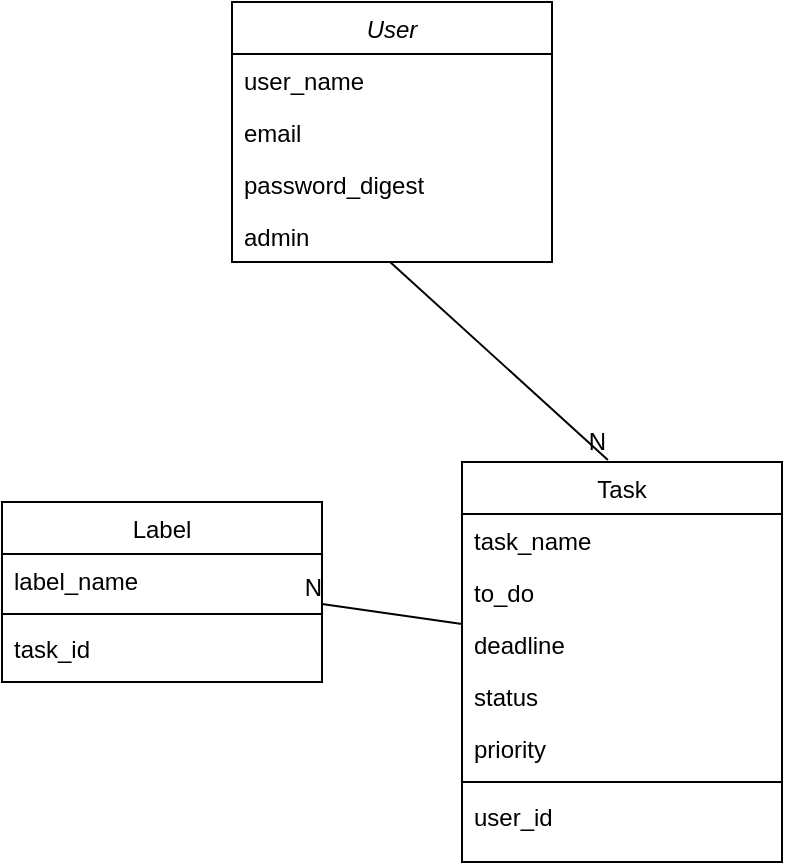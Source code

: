 <mxfile>
    <diagram id="KimrqWzTmVRLHouXXs7H" name="Page-1">
        <mxGraphModel dx="1140" dy="680" grid="1" gridSize="10" guides="1" tooltips="1" connect="1" arrows="1" fold="1" page="1" pageScale="1" pageWidth="827" pageHeight="1169" math="0" shadow="0">
            <root>
                <mxCell id="0"/>
                <mxCell id="1" parent="0"/>
                <mxCell id="2" value="User" style="swimlane;fontStyle=2;align=center;verticalAlign=top;childLayout=stackLayout;horizontal=1;startSize=26;horizontalStack=0;resizeParent=1;resizeLast=0;collapsible=1;marginBottom=0;rounded=0;shadow=0;strokeWidth=1;" vertex="1" parent="1">
                    <mxGeometry x="334" y="110" width="160" height="130" as="geometry">
                        <mxRectangle x="230" y="140" width="160" height="26" as="alternateBounds"/>
                    </mxGeometry>
                </mxCell>
                <mxCell id="3" value="user_name" style="text;align=left;verticalAlign=top;spacingLeft=4;spacingRight=4;overflow=hidden;rotatable=0;points=[[0,0.5],[1,0.5]];portConstraint=eastwest;" vertex="1" parent="2">
                    <mxGeometry y="26" width="160" height="26" as="geometry"/>
                </mxCell>
                <mxCell id="4" value="email" style="text;align=left;verticalAlign=top;spacingLeft=4;spacingRight=4;overflow=hidden;rotatable=0;points=[[0,0.5],[1,0.5]];portConstraint=eastwest;rounded=0;shadow=0;html=0;" vertex="1" parent="2">
                    <mxGeometry y="52" width="160" height="26" as="geometry"/>
                </mxCell>
                <mxCell id="5" value="password_digest" style="text;align=left;verticalAlign=top;spacingLeft=4;spacingRight=4;overflow=hidden;rotatable=0;points=[[0,0.5],[1,0.5]];portConstraint=eastwest;rounded=0;shadow=0;html=0;" vertex="1" parent="2">
                    <mxGeometry y="78" width="160" height="26" as="geometry"/>
                </mxCell>
                <mxCell id="56" value="admin" style="text;align=left;verticalAlign=top;spacingLeft=4;spacingRight=4;overflow=hidden;rotatable=0;points=[[0,0.5],[1,0.5]];portConstraint=eastwest;rounded=0;shadow=0;html=0;" vertex="1" parent="2">
                    <mxGeometry y="104" width="160" height="26" as="geometry"/>
                </mxCell>
                <mxCell id="8" value="Label" style="swimlane;fontStyle=0;align=center;verticalAlign=top;childLayout=stackLayout;horizontal=1;startSize=26;horizontalStack=0;resizeParent=1;resizeLast=0;collapsible=1;marginBottom=0;rounded=0;shadow=0;strokeWidth=1;" vertex="1" parent="1">
                    <mxGeometry x="219" y="360" width="160" height="90" as="geometry">
                        <mxRectangle x="130" y="380" width="160" height="26" as="alternateBounds"/>
                    </mxGeometry>
                </mxCell>
                <mxCell id="9" value="label_name" style="text;align=left;verticalAlign=top;spacingLeft=4;spacingRight=4;overflow=hidden;rotatable=0;points=[[0,0.5],[1,0.5]];portConstraint=eastwest;" vertex="1" parent="8">
                    <mxGeometry y="26" width="160" height="26" as="geometry"/>
                </mxCell>
                <mxCell id="11" value="" style="line;html=1;strokeWidth=1;align=left;verticalAlign=middle;spacingTop=-1;spacingLeft=3;spacingRight=3;rotatable=0;labelPosition=right;points=[];portConstraint=eastwest;" vertex="1" parent="8">
                    <mxGeometry y="52" width="160" height="8" as="geometry"/>
                </mxCell>
                <mxCell id="12" value="task_id" style="text;align=left;verticalAlign=top;spacingLeft=4;spacingRight=4;overflow=hidden;rotatable=0;points=[[0,0.5],[1,0.5]];portConstraint=eastwest;fontStyle=0;" vertex="1" parent="8">
                    <mxGeometry y="60" width="160" height="26" as="geometry"/>
                </mxCell>
                <mxCell id="19" value="Task" style="swimlane;fontStyle=0;align=center;verticalAlign=top;childLayout=stackLayout;horizontal=1;startSize=26;horizontalStack=0;resizeParent=1;resizeLast=0;collapsible=1;marginBottom=0;rounded=0;shadow=0;strokeWidth=1;" vertex="1" parent="1">
                    <mxGeometry x="449" y="340" width="160" height="200" as="geometry">
                        <mxRectangle x="550" y="140" width="160" height="26" as="alternateBounds"/>
                    </mxGeometry>
                </mxCell>
                <mxCell id="20" value="task_name" style="text;align=left;verticalAlign=top;spacingLeft=4;spacingRight=4;overflow=hidden;rotatable=0;points=[[0,0.5],[1,0.5]];portConstraint=eastwest;" vertex="1" parent="19">
                    <mxGeometry y="26" width="160" height="26" as="geometry"/>
                </mxCell>
                <mxCell id="21" value="to_do" style="text;align=left;verticalAlign=top;spacingLeft=4;spacingRight=4;overflow=hidden;rotatable=0;points=[[0,0.5],[1,0.5]];portConstraint=eastwest;rounded=0;shadow=0;html=0;" vertex="1" parent="19">
                    <mxGeometry y="52" width="160" height="26" as="geometry"/>
                </mxCell>
                <mxCell id="22" value="deadline" style="text;align=left;verticalAlign=top;spacingLeft=4;spacingRight=4;overflow=hidden;rotatable=0;points=[[0,0.5],[1,0.5]];portConstraint=eastwest;rounded=0;shadow=0;html=0;" vertex="1" parent="19">
                    <mxGeometry y="78" width="160" height="26" as="geometry"/>
                </mxCell>
                <mxCell id="24" value="status" style="text;align=left;verticalAlign=top;spacingLeft=4;spacingRight=4;overflow=hidden;rotatable=0;points=[[0,0.5],[1,0.5]];portConstraint=eastwest;rounded=0;shadow=0;html=0;" vertex="1" parent="19">
                    <mxGeometry y="104" width="160" height="26" as="geometry"/>
                </mxCell>
                <mxCell id="23" value="priority" style="text;align=left;verticalAlign=top;spacingLeft=4;spacingRight=4;overflow=hidden;rotatable=0;points=[[0,0.5],[1,0.5]];portConstraint=eastwest;rounded=0;shadow=0;html=0;" vertex="1" parent="19">
                    <mxGeometry y="130" width="160" height="26" as="geometry"/>
                </mxCell>
                <mxCell id="25" value="" style="line;html=1;strokeWidth=1;align=left;verticalAlign=middle;spacingTop=-1;spacingLeft=3;spacingRight=3;rotatable=0;labelPosition=right;points=[];portConstraint=eastwest;" vertex="1" parent="19">
                    <mxGeometry y="156" width="160" height="8" as="geometry"/>
                </mxCell>
                <mxCell id="26" value="user_id" style="text;align=left;verticalAlign=top;spacingLeft=4;spacingRight=4;overflow=hidden;rotatable=0;points=[[0,0.5],[1,0.5]];portConstraint=eastwest;" vertex="1" parent="19">
                    <mxGeometry y="164" width="160" height="26" as="geometry"/>
                </mxCell>
                <mxCell id="50" value="" style="endArrow=none;html=1;rounded=0;entryX=0.456;entryY=-0.005;entryDx=0;entryDy=0;entryPerimeter=0;exitX=0.494;exitY=1;exitDx=0;exitDy=0;exitPerimeter=0;" edge="1" parent="1" source="56" target="19">
                    <mxGeometry relative="1" as="geometry">
                        <mxPoint x="440" y="263" as="sourcePoint"/>
                        <mxPoint x="528.5" y="350" as="targetPoint"/>
                        <Array as="points"/>
                    </mxGeometry>
                </mxCell>
                <mxCell id="51" value="N" style="resizable=0;html=1;align=right;verticalAlign=bottom;" connectable="0" vertex="1" parent="50">
                    <mxGeometry x="1" relative="1" as="geometry"/>
                </mxCell>
                <mxCell id="54" value="" style="endArrow=none;html=1;rounded=0;entryX=1;entryY=0.962;entryDx=0;entryDy=0;entryPerimeter=0;exitX=0;exitY=0.115;exitDx=0;exitDy=0;exitPerimeter=0;" edge="1" parent="1" source="22" target="9">
                    <mxGeometry relative="1" as="geometry">
                        <mxPoint x="420" y="431" as="sourcePoint"/>
                        <mxPoint x="380" y="430" as="targetPoint"/>
                        <Array as="points"/>
                    </mxGeometry>
                </mxCell>
                <mxCell id="55" value="N" style="resizable=0;html=1;align=right;verticalAlign=bottom;" connectable="0" vertex="1" parent="54">
                    <mxGeometry x="1" relative="1" as="geometry"/>
                </mxCell>
            </root>
        </mxGraphModel>
    </diagram>
</mxfile>